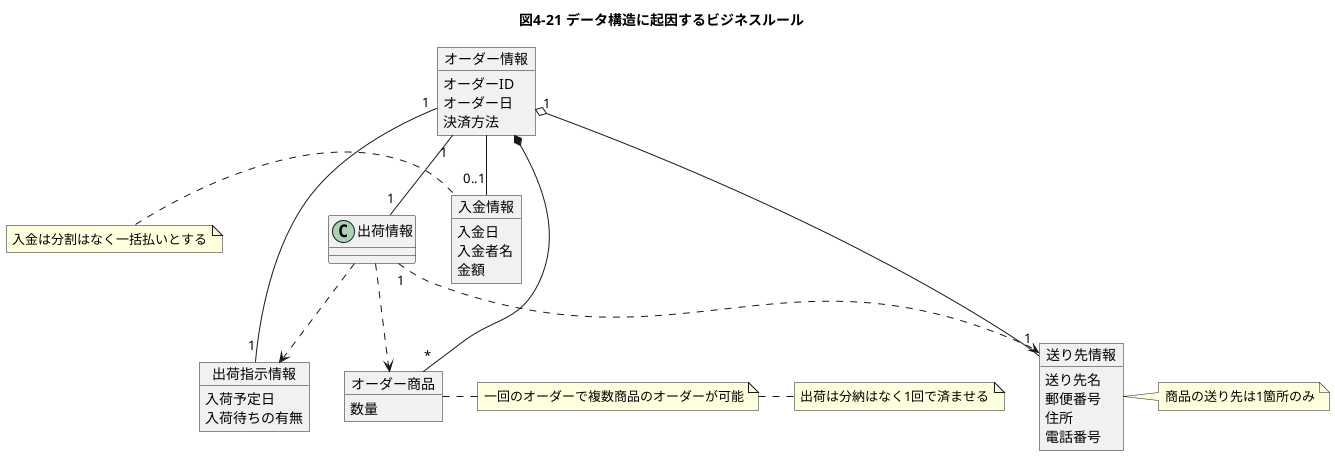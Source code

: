 @startuml
title 図4-21 データ構造に起因するビジネスルール
object 入金情報 {
    入金日
    入金者名
    金額
}
note left: 入金は分割はなく一括払いとする
object オーダー情報 {
    オーダーID
    オーダー日
    決済方法
}
object 出荷指示情報 {
    入荷予定日
    入荷待ちの有無
}
object 送り先情報 {
    送り先名
    郵便番号
    住所
    電話番号
}
note right: 商品の送り先は1箇所のみ
object オーダー商品 {
    数量
}
note right: 一回のオーダーで複数商品のオーダーが可能
note right: 出荷は分納はなく1回で済ませる
オーダー情報 --"0..1" 入金情報
オーダー情報 "1"--"1" 出荷指示情報
オーダー情報 "1"--"1" 出荷情報
オーダー情報 "1" o--"1" 送り先情報
出荷情報 ..> 出荷指示情報
出荷情報 "1" ..> 送り先情報
出荷情報 ..> オーダー商品
オーダー商品 "*" --* オーダー情報
@enduml